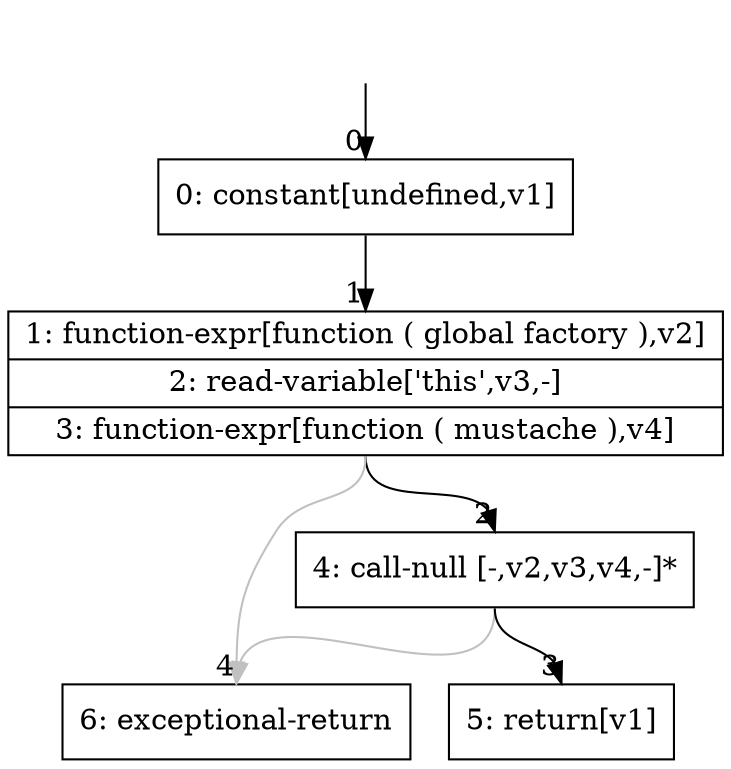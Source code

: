 digraph {
rankdir="TD"
BB_entry0[shape=none,label=""];
BB_entry0 -> BB0 [tailport=s, headport=n, headlabel="    0"]
BB0 [shape=record label="{0: constant[undefined,v1]}" ] 
BB0 -> BB1 [tailport=s, headport=n, headlabel="      1"]
BB1 [shape=record label="{1: function-expr[function ( global factory ),v2]|2: read-variable['this',v3,-]|3: function-expr[function ( mustache ),v4]}" ] 
BB1 -> BB2 [tailport=s, headport=n, headlabel="      2"]
BB1 -> BB4 [tailport=s, headport=n, color=gray, headlabel="      4"]
BB2 [shape=record label="{4: call-null [-,v2,v3,v4,-]*}" ] 
BB2 -> BB3 [tailport=s, headport=n, headlabel="      3"]
BB2 -> BB4 [tailport=s, headport=n, color=gray]
BB3 [shape=record label="{5: return[v1]}" ] 
BB4 [shape=record label="{6: exceptional-return}" ] 
//#$~ 1
}
